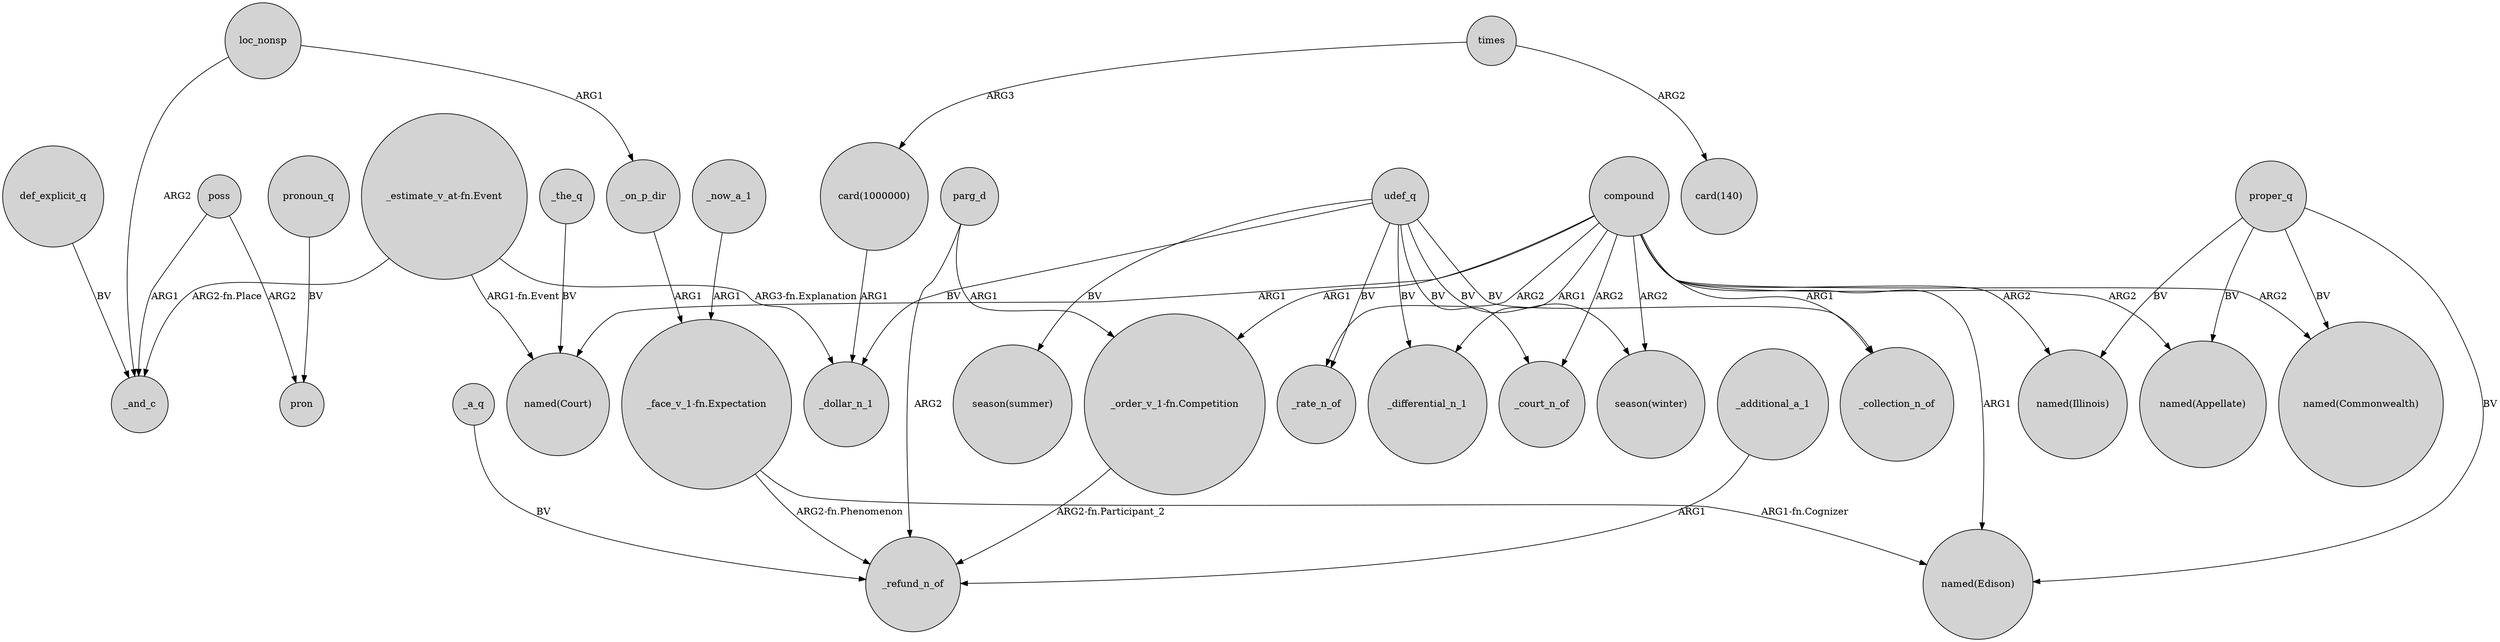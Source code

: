 digraph {
	node [shape=circle style=filled]
	poss -> _and_c [label=ARG1]
	_a_q -> _refund_n_of [label=BV]
	udef_q -> _differential_n_1 [label=BV]
	udef_q -> "season(winter)" [label=BV]
	compound -> "named(Illinois)" [label=ARG2]
	udef_q -> "season(summer)" [label=BV]
	udef_q -> _dollar_n_1 [label=BV]
	proper_q -> "named(Edison)" [label=BV]
	loc_nonsp -> _and_c [label=ARG2]
	udef_q -> _court_n_of [label=BV]
	compound -> _differential_n_1 [label=ARG1]
	parg_d -> _refund_n_of [label=ARG2]
	compound -> "_order_v_1-fn.Competition" [label=ARG1]
	proper_q -> "named(Illinois)" [label=BV]
	"_estimate_v_at-fn.Event" -> "named(Court)" [label="ARG1-fn.Event"]
	compound -> _court_n_of [label=ARG2]
	_the_q -> "named(Court)" [label=BV]
	parg_d -> "_order_v_1-fn.Competition" [label=ARG1]
	_now_a_1 -> "_face_v_1-fn.Expectation" [label=ARG1]
	def_explicit_q -> _and_c [label=BV]
	"_estimate_v_at-fn.Event" -> _dollar_n_1 [label="ARG3-fn.Explanation"]
	proper_q -> "named(Appellate)" [label=BV]
	poss -> pron [label=ARG2]
	compound -> "season(winter)" [label=ARG2]
	compound -> _collection_n_of [label=ARG1]
	_on_p_dir -> "_face_v_1-fn.Expectation" [label=ARG1]
	proper_q -> "named(Commonwealth)" [label=BV]
	"_face_v_1-fn.Expectation" -> _refund_n_of [label="ARG2-fn.Phenomenon"]
	"_face_v_1-fn.Expectation" -> "named(Edison)" [label="ARG1-fn.Cognizer"]
	"_order_v_1-fn.Competition" -> _refund_n_of [label="ARG2-fn.Participant_2"]
	compound -> "named(Court)" [label=ARG1]
	compound -> _rate_n_of [label=ARG2]
	"card(1000000)" -> _dollar_n_1 [label=ARG1]
	pronoun_q -> pron [label=BV]
	times -> "card(140)" [label=ARG2]
	compound -> "named(Commonwealth)" [label=ARG2]
	loc_nonsp -> _on_p_dir [label=ARG1]
	compound -> "named(Edison)" [label=ARG1]
	times -> "card(1000000)" [label=ARG3]
	"_estimate_v_at-fn.Event" -> _and_c [label="ARG2-fn.Place"]
	udef_q -> _collection_n_of [label=BV]
	_additional_a_1 -> _refund_n_of [label=ARG1]
	udef_q -> _rate_n_of [label=BV]
	compound -> "named(Appellate)" [label=ARG2]
}
